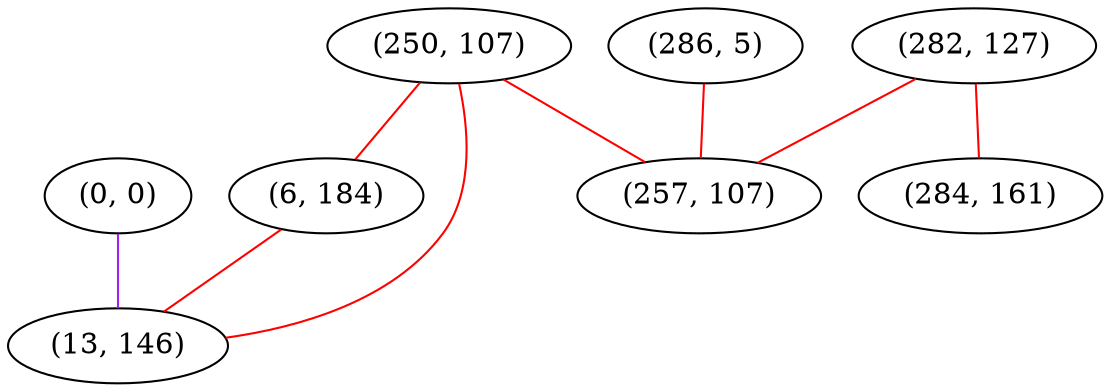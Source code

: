 graph "" {
"(0, 0)";
"(282, 127)";
"(250, 107)";
"(6, 184)";
"(286, 5)";
"(284, 161)";
"(257, 107)";
"(13, 146)";
"(0, 0)" -- "(13, 146)"  [color=purple, key=0, weight=4];
"(282, 127)" -- "(257, 107)"  [color=red, key=0, weight=1];
"(282, 127)" -- "(284, 161)"  [color=red, key=0, weight=1];
"(250, 107)" -- "(257, 107)"  [color=red, key=0, weight=1];
"(250, 107)" -- "(13, 146)"  [color=red, key=0, weight=1];
"(250, 107)" -- "(6, 184)"  [color=red, key=0, weight=1];
"(6, 184)" -- "(13, 146)"  [color=red, key=0, weight=1];
"(286, 5)" -- "(257, 107)"  [color=red, key=0, weight=1];
}
